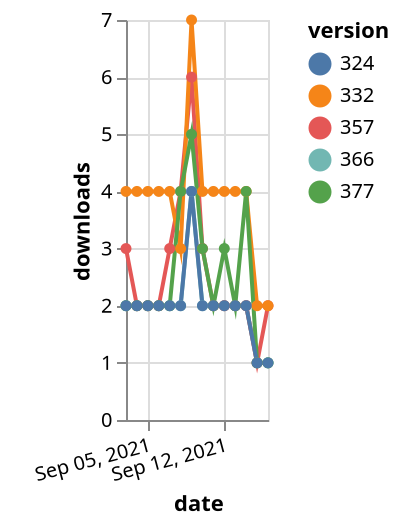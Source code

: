 {"$schema": "https://vega.github.io/schema/vega-lite/v5.json", "description": "A simple bar chart with embedded data.", "data": {"values": [{"date": "2021-09-03", "total": 2318, "delta": 2, "version": "366"}, {"date": "2021-09-04", "total": 2320, "delta": 2, "version": "366"}, {"date": "2021-09-05", "total": 2322, "delta": 2, "version": "366"}, {"date": "2021-09-06", "total": 2324, "delta": 2, "version": "366"}, {"date": "2021-09-07", "total": 2326, "delta": 2, "version": "366"}, {"date": "2021-09-08", "total": 2328, "delta": 2, "version": "366"}, {"date": "2021-09-09", "total": 2332, "delta": 4, "version": "366"}, {"date": "2021-09-10", "total": 2334, "delta": 2, "version": "366"}, {"date": "2021-09-11", "total": 2336, "delta": 2, "version": "366"}, {"date": "2021-09-12", "total": 2338, "delta": 2, "version": "366"}, {"date": "2021-09-13", "total": 2340, "delta": 2, "version": "366"}, {"date": "2021-09-14", "total": 2342, "delta": 2, "version": "366"}, {"date": "2021-09-15", "total": 2343, "delta": 1, "version": "366"}, {"date": "2021-09-16", "total": 2344, "delta": 1, "version": "366"}, {"date": "2021-09-03", "total": 2936, "delta": 3, "version": "357"}, {"date": "2021-09-04", "total": 2938, "delta": 2, "version": "357"}, {"date": "2021-09-05", "total": 2940, "delta": 2, "version": "357"}, {"date": "2021-09-06", "total": 2942, "delta": 2, "version": "357"}, {"date": "2021-09-07", "total": 2945, "delta": 3, "version": "357"}, {"date": "2021-09-08", "total": 2949, "delta": 4, "version": "357"}, {"date": "2021-09-09", "total": 2955, "delta": 6, "version": "357"}, {"date": "2021-09-10", "total": 2958, "delta": 3, "version": "357"}, {"date": "2021-09-11", "total": 2960, "delta": 2, "version": "357"}, {"date": "2021-09-12", "total": 2962, "delta": 2, "version": "357"}, {"date": "2021-09-13", "total": 2964, "delta": 2, "version": "357"}, {"date": "2021-09-14", "total": 2966, "delta": 2, "version": "357"}, {"date": "2021-09-15", "total": 2967, "delta": 1, "version": "357"}, {"date": "2021-09-16", "total": 2969, "delta": 2, "version": "357"}, {"date": "2021-09-03", "total": 4945, "delta": 4, "version": "332"}, {"date": "2021-09-04", "total": 4949, "delta": 4, "version": "332"}, {"date": "2021-09-05", "total": 4953, "delta": 4, "version": "332"}, {"date": "2021-09-06", "total": 4957, "delta": 4, "version": "332"}, {"date": "2021-09-07", "total": 4961, "delta": 4, "version": "332"}, {"date": "2021-09-08", "total": 4964, "delta": 3, "version": "332"}, {"date": "2021-09-09", "total": 4971, "delta": 7, "version": "332"}, {"date": "2021-09-10", "total": 4975, "delta": 4, "version": "332"}, {"date": "2021-09-11", "total": 4979, "delta": 4, "version": "332"}, {"date": "2021-09-12", "total": 4983, "delta": 4, "version": "332"}, {"date": "2021-09-13", "total": 4987, "delta": 4, "version": "332"}, {"date": "2021-09-14", "total": 4991, "delta": 4, "version": "332"}, {"date": "2021-09-15", "total": 4993, "delta": 2, "version": "332"}, {"date": "2021-09-16", "total": 4995, "delta": 2, "version": "332"}, {"date": "2021-09-03", "total": 2121, "delta": 2, "version": "377"}, {"date": "2021-09-04", "total": 2123, "delta": 2, "version": "377"}, {"date": "2021-09-05", "total": 2125, "delta": 2, "version": "377"}, {"date": "2021-09-06", "total": 2127, "delta": 2, "version": "377"}, {"date": "2021-09-07", "total": 2129, "delta": 2, "version": "377"}, {"date": "2021-09-08", "total": 2133, "delta": 4, "version": "377"}, {"date": "2021-09-09", "total": 2138, "delta": 5, "version": "377"}, {"date": "2021-09-10", "total": 2141, "delta": 3, "version": "377"}, {"date": "2021-09-11", "total": 2143, "delta": 2, "version": "377"}, {"date": "2021-09-12", "total": 2146, "delta": 3, "version": "377"}, {"date": "2021-09-13", "total": 2148, "delta": 2, "version": "377"}, {"date": "2021-09-14", "total": 2152, "delta": 4, "version": "377"}, {"date": "2021-09-15", "total": 2153, "delta": 1, "version": "377"}, {"date": "2021-09-16", "total": 2154, "delta": 1, "version": "377"}, {"date": "2021-09-03", "total": 2647, "delta": 2, "version": "324"}, {"date": "2021-09-04", "total": 2649, "delta": 2, "version": "324"}, {"date": "2021-09-05", "total": 2651, "delta": 2, "version": "324"}, {"date": "2021-09-06", "total": 2653, "delta": 2, "version": "324"}, {"date": "2021-09-07", "total": 2655, "delta": 2, "version": "324"}, {"date": "2021-09-08", "total": 2657, "delta": 2, "version": "324"}, {"date": "2021-09-09", "total": 2661, "delta": 4, "version": "324"}, {"date": "2021-09-10", "total": 2663, "delta": 2, "version": "324"}, {"date": "2021-09-11", "total": 2665, "delta": 2, "version": "324"}, {"date": "2021-09-12", "total": 2667, "delta": 2, "version": "324"}, {"date": "2021-09-13", "total": 2669, "delta": 2, "version": "324"}, {"date": "2021-09-14", "total": 2671, "delta": 2, "version": "324"}, {"date": "2021-09-15", "total": 2672, "delta": 1, "version": "324"}, {"date": "2021-09-16", "total": 2673, "delta": 1, "version": "324"}]}, "width": "container", "mark": {"type": "line", "point": {"filled": true}}, "encoding": {"x": {"field": "date", "type": "temporal", "timeUnit": "yearmonthdate", "title": "date", "axis": {"labelAngle": -15}}, "y": {"field": "delta", "type": "quantitative", "title": "downloads"}, "color": {"field": "version", "type": "nominal"}, "tooltip": {"field": "delta"}}}